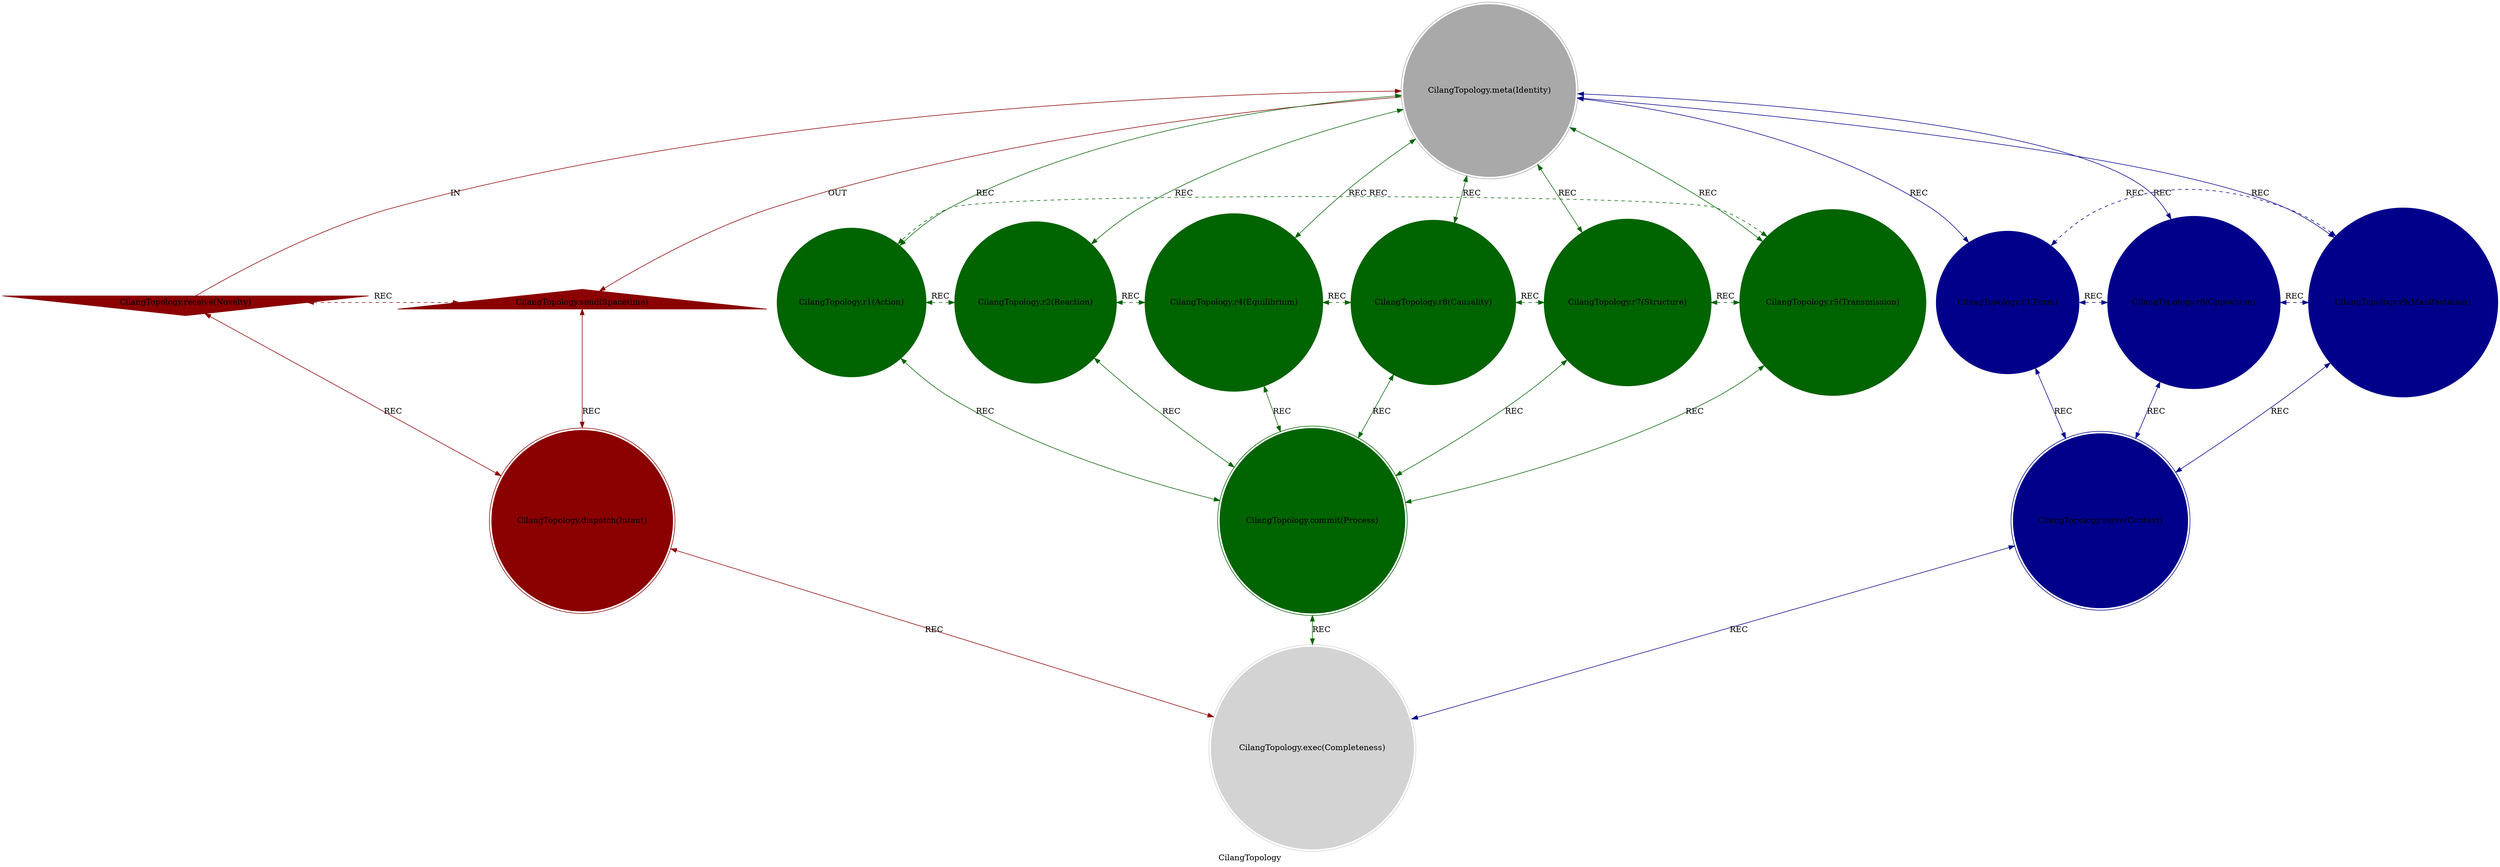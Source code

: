 strict digraph CilangTopologyFactor {
    style = filled;
    color = lightgray;
    node [shape = circle; style = filled; color = lightgreen;];
    edge [color = darkgray;];
    label = "CilangTopology";
    comment = "The constitutional framework of Cilang Space. Defines the 16 invariant sparks and 35 relational arcs as the universal laws governing all coherent existence.";
    
    cilang_a_t [label = "CilangTopology.receive(Novelty)";comment = "Potential: The influx of unbound potential, the raw material for new forms and the source of all possible deviation from the known.";shape = invtriangle;color = darkred;];
    cilang_0_t [label = "CilangTopology.meta(Identity)";comment = "Abstract: The supreme law of self-sameness—the invariant 'I am' of any coherent Factor that persists through state changes.";shape = doublecircle;color = darkgray;];
    cilang_b_t [label = "CilangTopology.send(Spacetime)";comment = "Manifest: The enacted, relational fabric—the manifested network of cause, effect, and coexistence that emerges from the laws.";shape = triangle;color = darkred;];
    cilang_1_t [label = "CilangTopology.r1(Action)";comment = "Initiation: The primal law of impetus—the first cause, the initial change that breaks symmetry and begins a process.";color = darkgreen;];
    cilang_2_t [label = "CilangTopology.r2(Reaction)";comment = "Response: The law of response—every action induces a complementary or opposing reaction, ensuring no change is isolated.";color = darkgreen;];
    cilang_4_t [label = "CilangTopology.r4(Equilibrium)";comment = "Integration: The law of balance—the tendency of a system to seek a stable, low-energy state where forces are balanced.";color = darkgreen;];
    cilang_8_t [label = "CilangTopology.r8(Causality)";comment = "Reflection: The law of cause and effect—the immutable ordering of events that creates a coherent timeline and logical sequence.";color = darkgreen;];
    cilang_7_t [label = "CilangTopology.r7(Structure)";comment = "Consolidation: The law of stable form—the principle that allows persistent patterns and relationships to endure.";color = darkgreen;];
    cilang_5_t [label = "CilangTopology.r5(Transmission)";comment = "Propagation: The law of influence—the principle that information, force, or state can be transferred across relationships.";color = darkgreen;];
    cilang_3_t [label = "CilangTopology.r3(Form)";comment = "Thesis: The law of ideal pattern—the eternal, perfect blueprint or archetype that defines a thing's essence.";color = darkblue;];
    cilang_6_t [label = "CilangTopology.r6(Opposition)";comment = "Antithesis: The law of conflict and contrast—the necessary friction, constraint, or counter-force that defines boundaries and enables change.";color = darkblue;];
    cilang_9_t [label = "CilangTopology.r9(Manifestation)";comment = "Synthesis: The law of actualization—the process by which potential (Form) and constraint (Opposition) resolve into tangible reality.";color = darkblue;];
    cilang_c_t [label = "CilangTopology.dispatch(Intent)";comment = "Why-Who: The law of purpose and agency—the directed will or inherent teleology that guides a process from potential to manifest outcome.";shape = doublecircle;color = darkred;];
    cilang_d_t [label = "CilangTopology.commit(Process)";comment = "What-How: The law of method—the specific sequence of steps, operations, or transformations that enact change.";shape = doublecircle;color = darkgreen;];
    cilang_e_t [label = "CilangTopology.serve(Context)";comment = "When-Where: The law of environment and situation—the defining frame of reference, constraints, and conditions in which events unfold.";shape = doublecircle;color = darkblue;];
    cilang_f_t [label = "CilangTopology.exec(Completeness)";comment = "Which-Closure: The law of resolution—the final state where all conditions are met, all loops are closed, and a coherent whole is achieved.";shape = doublecircle;color = lightgray;];
    
    cilang_a_t -> cilang_0_t [label = "IN"; comment = "Novelty is integrated into the system through the core law of Identity."; color = darkred; constraint = false;];
    cilang_0_t -> cilang_b_t [label = "OUT"; comment = "Identity expresses itself through the enacted laws of Spacetime."; color = darkred;];
    cilang_a_t -> cilang_c_t [label = "REC"; comment = "Novelty provides the raw 'why' that Intent shapes and directs."; color = darkred; dir = both;];
    cilang_b_t -> cilang_c_t [label = "REC"; comment = "Spacetime provides the feedback that refines and realizes Intent."; color = darkred; dir = both;];
    cilang_a_t -> cilang_b_t [label = "REC"; comment = "The eternal cycle of the new becoming the structured, and structure giving rise to the new."; color = darkred; dir = both; style = dashed; constraint = false;];
    
    cilang_0_t -> cilang_1_t [label = "REC"; comment = "Identity is asserted through an initial Action."; color = darkgreen; dir = both;];
    cilang_0_t -> cilang_2_t [label = "REC"; comment = "Identity is defined in relation to others through Reaction."; color = darkgreen; dir = both;];
    cilang_0_t -> cilang_4_t [label = "REC"; comment = "Identity seeks stability through Equilibrium."; color = darkgreen; dir = both;];
    cilang_0_t -> cilang_8_t [label = "REC"; comment = "Identity persists coherently through time via Causality."; color = darkgreen; dir = both;];
    cilang_0_t -> cilang_7_t [label = "REC"; comment = "Identity maintains its form through Structure."; color = darkgreen; dir = both;];
    cilang_0_t -> cilang_5_t [label = "REC"; comment = "Identity communicates and influences through Transmission."; color = darkgreen; dir = both;];
    
    cilang_1_t -> cilang_2_t [label = "REC"; comment = "An Action is defined by the Reaction it provokes."; color = darkgreen; dir = both; style = dashed; constraint = false;];
    cilang_2_t -> cilang_4_t [label = "REC"; comment = "Action and Reaction interact to seek a new Equilibrium."; color = darkgreen; dir = both; style = dashed; constraint = false;];
    cilang_4_t -> cilang_8_t [label = "REC"; comment = "A state of Equilibrium is a node in a Causal chain."; color = darkgreen; dir = both; style = dashed; constraint = false;];
    cilang_8_t -> cilang_7_t [label = "REC"; comment = "Causality builds up persistent, stable Structure over time."; color = darkgreen; dir = both; style = dashed; constraint = false;];
    cilang_7_t -> cilang_5_t [label = "REC"; comment = "Structure enables and constrains the pathways of Transmission."; color = darkgreen; dir = both; style = dashed; constraint = false;];
    cilang_5_t -> cilang_1_t [label = "REC"; comment = "Transmission of information or force is itself an Action that begins a new cycle."; color = darkgreen; dir = both; style = dashed; constraint = false;];
    
    cilang_1_t -> cilang_d_t [label = "REC"; comment = "Action is the initiation of a Process."; color = darkgreen; dir = both;];
    cilang_2_t -> cilang_d_t [label = "REC"; comment = "Reaction is a step within a Process."; color = darkgreen; dir = both;];
    cilang_4_t -> cilang_d_t [label = "REC"; comment = "Equilibrium is a potential milestone or goal of a Process."; color = darkgreen; dir = both;];
    cilang_8_t -> cilang_d_t [label = "REC"; comment = "Causality defines the logical sequence of a Process."; color = darkgreen; dir = both;];
    cilang_7_t -> cilang_d_t [label = "REC"; comment = "Structure provides the framework within which a Process occurs."; color = darkgreen; dir = both;];
    cilang_5_t -> cilang_d_t [label = "REC"; comment = "Transmission is the mechanism of progression in a Process."; color = darkgreen; dir = both;];
    
    cilang_0_t -> cilang_3_t [label = "REC"; comment = "Identity has an essential, ideal Form."; color = darkblue; dir = both;];
    cilang_0_t -> cilang_6_t [label = "REC"; comment = "Identity is defined against its Opposition."; color = darkblue; dir = both;];
    cilang_0_t -> cilang_9_t [label = "REC"; comment = "Identity achieves expression through Manifestation."; color = darkblue; dir = both;];
    
    cilang_3_t -> cilang_e_t [label = "REC"; comment = "Form provides the ideal to be realized in a given Context."; color = darkblue; dir = both;];
    cilang_6_t -> cilang_e_t [label = "REC"; comment = "Opposition defines the constraints and challenges of a Context."; color = darkblue; dir = both;];
    cilang_9_t -> cilang_e_t [label = "REC"; comment = "Manifestation is the act of bringing Form into a specific Context."; color = darkblue; dir = both;];
    
    cilang_3_t -> cilang_6_t [label = "REC"; comment = "Form is given definition and value by its Opposition."; color = darkblue; dir = both; style = dashed; constraint = false;];
    cilang_6_t -> cilang_9_t [label = "REC"; comment = "Opposition is the resistance that must be overcome for Manifestation."; color = darkblue; dir = both; style = dashed; constraint = false;];
    cilang_9_t -> cilang_3_t [label = "REC"; comment = "Manifestation is the imperfect realization of a perfect Form."; color = darkblue; dir = both; style = dashed; constraint = false;];
    
    cilang_c_t -> cilang_f_t [label = "REC"; comment = "Intent finds its resolution and satisfaction in Completeness."; color = darkred; dir = both;];
    cilang_d_t -> cilang_f_t [label = "REC"; comment = "A Process is defined as finished when it reaches Completeness."; color = darkgreen; dir = both;];
    cilang_e_t -> cilang_f_t [label = "REC"; comment = "A Context is fully resolved when Completeness is achieved within it."; color = darkblue; dir = both;];
}